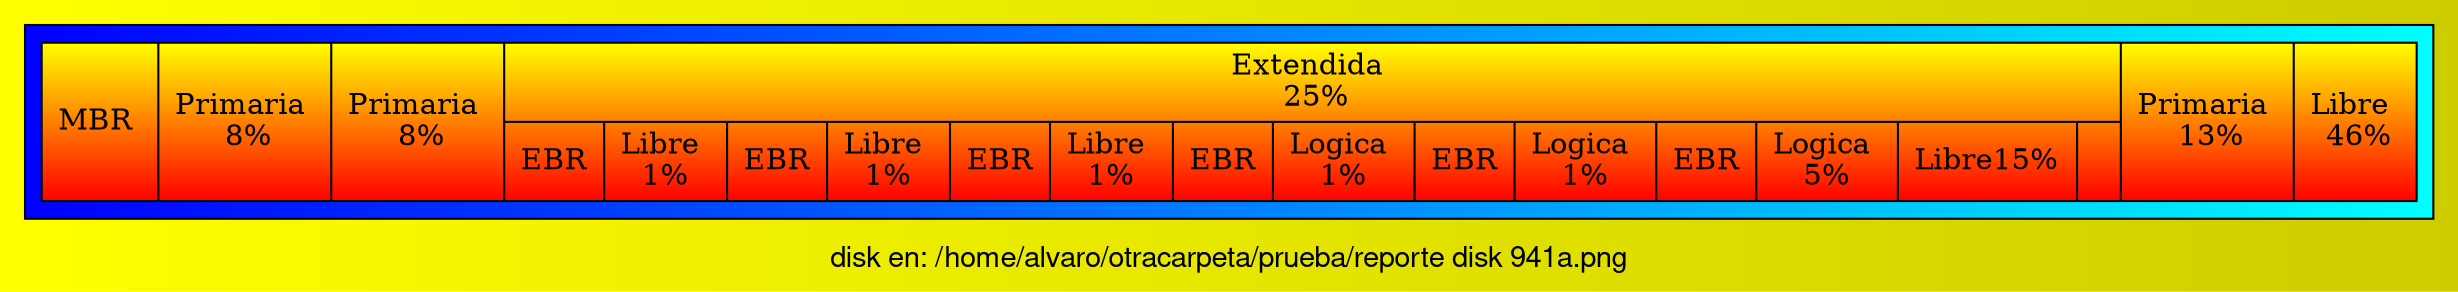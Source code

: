 digraph migraph{
     bgcolor="yellow:yellow3"    
 gradientangle=0   
 label="disk en: /home/alvaro/otracarpeta/prueba/reporte disk 941a.png"  
  fontcolor="black"  
  fontname="Helvetica,Arial,sans-serif"
 subgraph cluster1 {
 fillcolor="blue:cyan"
 label=""
 fontcolor="white"
 style="filled"
  node[shape=record fillcolor="red:yellow" style="filled" gradientangle=90]
 nod[label="MBR \n | Primaria \n 8%| Primaria \n 8%| { Extendida \n 25% | {EBR | Libre \n1% |EBR | Libre \n1% |EBR | Libre \n1% |EBR | Logica \n1% |EBR | Logica \n1% |EBR | Logica \n5% |Libre15% | } } | Primaria \n 13%| Libre \n 46%" ];
}
}
